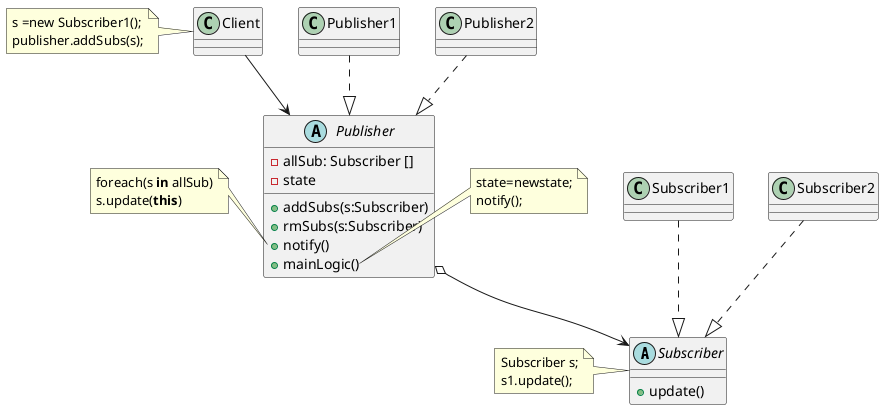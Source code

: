 @startuml observer

abstract class Subscriber{
    + update()
}
note left: Subscriber s;\ns1.update();



abstract class Publisher{
    - allSub: Subscriber []
    - state
    +addSubs(s:Subscriber)
    +rmSubs(s:Subscriber)
    +notify()
    + mainLogic()
}
note right of Publisher::mainLogic
 state=newstate;
 notify();
end note

note left of Publisher::notify
 foreach(s <b>in</b> allSub)
 s.update(<b>this</b>)
end note

class Client
note left: s =new Subscriber1();\npublisher.addSubs(s);

Client -->Publisher
Publisher o-->Subscriber
Publisher1 ..|>Publisher
Publisher2 ..|>Publisher
Subscriber1 ..|>Subscriber
Subscriber2 ..|>Subscriber
@enduml
